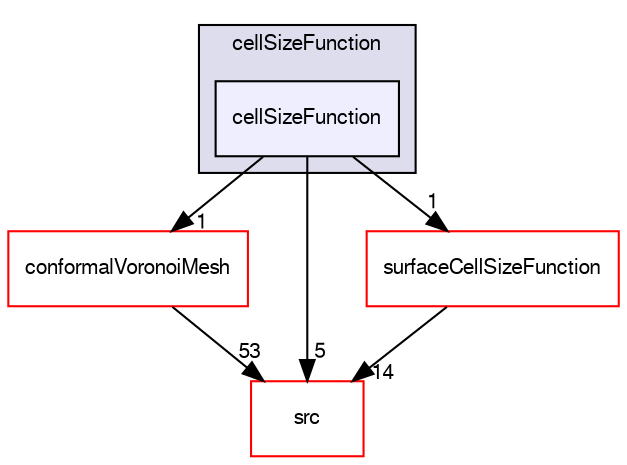 digraph "applications/utilities/mesh/generation/foamyHexMesh/conformalVoronoiMesh/cellSizeControlSurfaces/cellSizeFunction/cellSizeFunction" {
  bgcolor=transparent;
  compound=true
  node [ fontsize="10", fontname="FreeSans"];
  edge [ labelfontsize="10", labelfontname="FreeSans"];
  subgraph clusterdir_614cd9042bbdf0551174d382eef52756 {
    graph [ bgcolor="#ddddee", pencolor="black", label="cellSizeFunction" fontname="FreeSans", fontsize="10", URL="dir_614cd9042bbdf0551174d382eef52756.html"]
  dir_e3bb443d8adf418f6f07027144ab29af [shape=box, label="cellSizeFunction", style="filled", fillcolor="#eeeeff", pencolor="black", URL="dir_e3bb443d8adf418f6f07027144ab29af.html"];
  }
  dir_c1a8dcd0c6cb7abd8432fb8341fb0316 [shape=box label="conformalVoronoiMesh" color="red" URL="dir_c1a8dcd0c6cb7abd8432fb8341fb0316.html"];
  dir_68267d1309a1af8e8297ef4c3efbcdba [shape=box label="src" color="red" URL="dir_68267d1309a1af8e8297ef4c3efbcdba.html"];
  dir_fc62bd3073cdfde4a017d0480d72ac48 [shape=box label="surfaceCellSizeFunction" color="red" URL="dir_fc62bd3073cdfde4a017d0480d72ac48.html"];
  dir_c1a8dcd0c6cb7abd8432fb8341fb0316->dir_68267d1309a1af8e8297ef4c3efbcdba [headlabel="53", labeldistance=1.5 headhref="dir_000376_000577.html"];
  dir_fc62bd3073cdfde4a017d0480d72ac48->dir_68267d1309a1af8e8297ef4c3efbcdba [headlabel="14", labeldistance=1.5 headhref="dir_000368_000577.html"];
  dir_e3bb443d8adf418f6f07027144ab29af->dir_c1a8dcd0c6cb7abd8432fb8341fb0316 [headlabel="1", labeldistance=1.5 headhref="dir_000363_000376.html"];
  dir_e3bb443d8adf418f6f07027144ab29af->dir_68267d1309a1af8e8297ef4c3efbcdba [headlabel="5", labeldistance=1.5 headhref="dir_000363_000577.html"];
  dir_e3bb443d8adf418f6f07027144ab29af->dir_fc62bd3073cdfde4a017d0480d72ac48 [headlabel="1", labeldistance=1.5 headhref="dir_000363_000368.html"];
}

